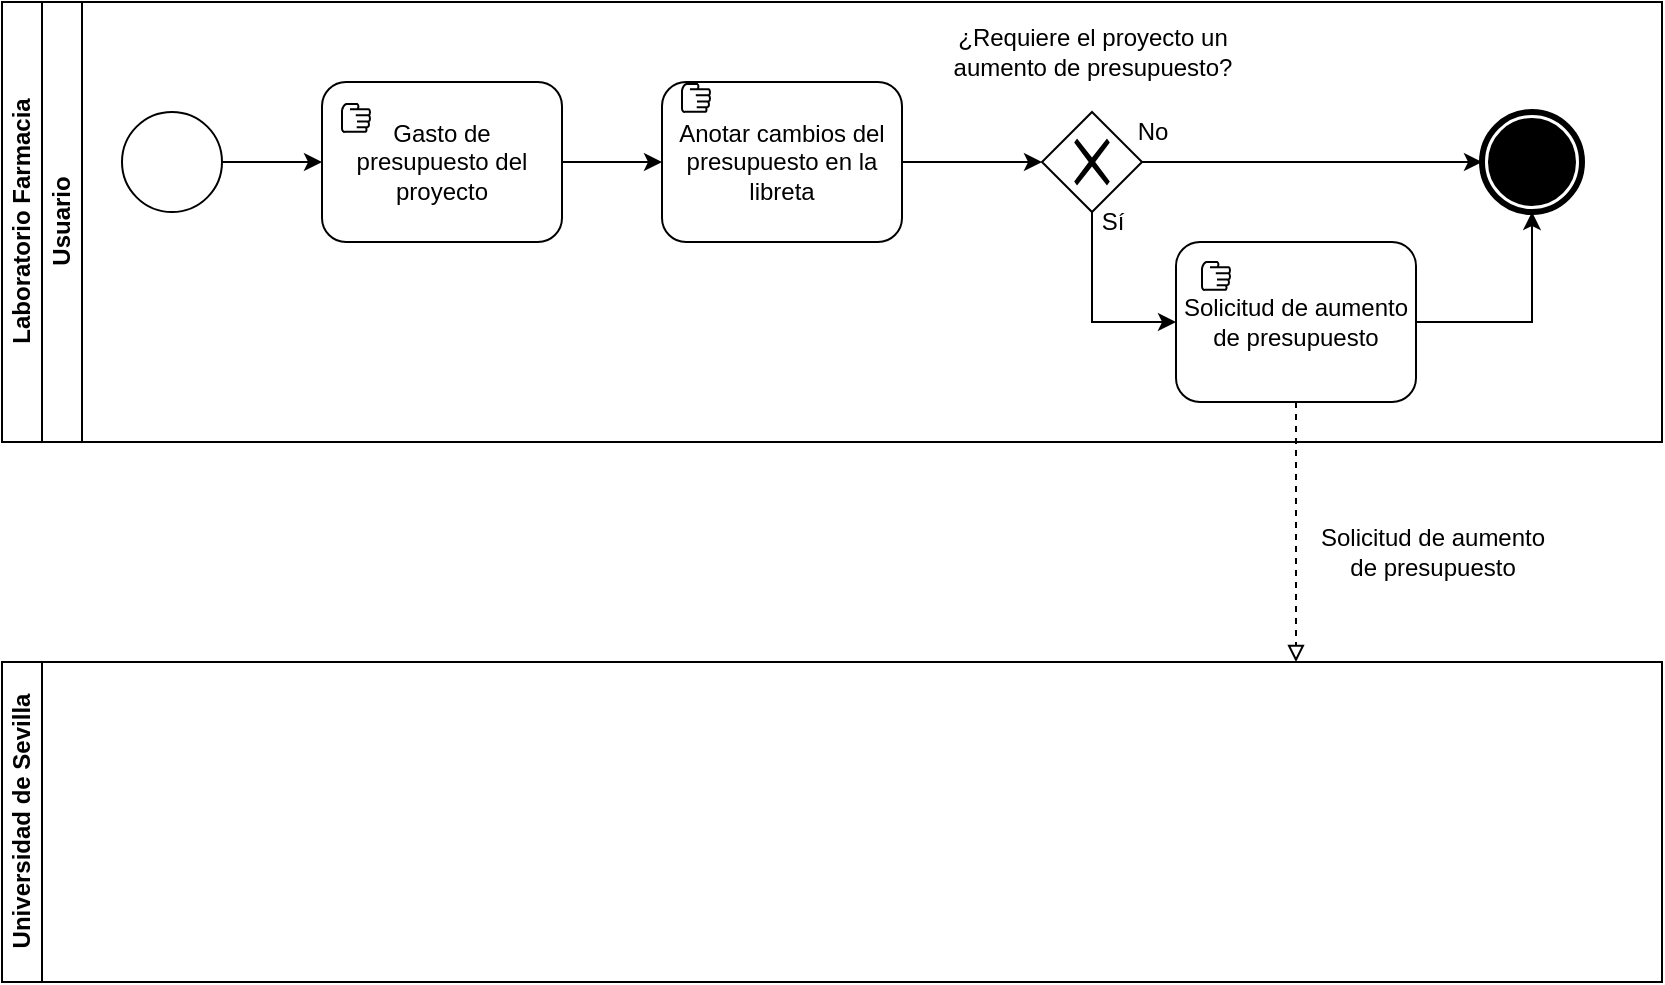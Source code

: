<mxfile version="13.9.9" type="device"><diagram id="prtHgNgQTEPvFCAcTncT" name="Page-1"><mxGraphModel dx="929" dy="576" grid="1" gridSize="10" guides="1" tooltips="1" connect="1" arrows="1" fold="1" page="1" pageScale="1" pageWidth="827" pageHeight="1169" math="0" shadow="0"><root><mxCell id="0"/><mxCell id="1" parent="0"/><mxCell id="0KC7KV78Sa8Y-Omau1Zs-1" value="Laboratorio Farmacia" style="swimlane;html=1;childLayout=stackLayout;resizeParent=1;resizeParentMax=0;horizontal=0;startSize=20;horizontalStack=0;" vertex="1" parent="1"><mxGeometry x="120" y="610" width="830" height="220" as="geometry"/></mxCell><mxCell id="0KC7KV78Sa8Y-Omau1Zs-2" value="Usuario" style="swimlane;html=1;startSize=20;horizontal=0;" vertex="1" parent="0KC7KV78Sa8Y-Omau1Zs-1"><mxGeometry x="20" width="810" height="220" as="geometry"/></mxCell><mxCell id="0KC7KV78Sa8Y-Omau1Zs-3" style="edgeStyle=orthogonalEdgeStyle;rounded=0;orthogonalLoop=1;jettySize=auto;html=1;exitX=1;exitY=0.5;exitDx=0;exitDy=0;entryX=0;entryY=0.5;entryDx=0;entryDy=0;" edge="1" parent="0KC7KV78Sa8Y-Omau1Zs-2" source="0KC7KV78Sa8Y-Omau1Zs-4" target="0KC7KV78Sa8Y-Omau1Zs-6"><mxGeometry relative="1" as="geometry"/></mxCell><mxCell id="0KC7KV78Sa8Y-Omau1Zs-4" value="" style="shape=mxgraph.bpmn.shape;html=1;verticalLabelPosition=bottom;labelBackgroundColor=#ffffff;verticalAlign=top;align=center;perimeter=ellipsePerimeter;outlineConnect=0;outline=standard;symbol=general;" vertex="1" parent="0KC7KV78Sa8Y-Omau1Zs-2"><mxGeometry x="40" y="55" width="50" height="50" as="geometry"/></mxCell><mxCell id="0KC7KV78Sa8Y-Omau1Zs-11" style="edgeStyle=orthogonalEdgeStyle;rounded=0;orthogonalLoop=1;jettySize=auto;html=1;exitX=1;exitY=0.5;exitDx=0;exitDy=0;entryX=0;entryY=0.5;entryDx=0;entryDy=0;" edge="1" parent="0KC7KV78Sa8Y-Omau1Zs-2" source="0KC7KV78Sa8Y-Omau1Zs-6" target="0KC7KV78Sa8Y-Omau1Zs-9"><mxGeometry relative="1" as="geometry"/></mxCell><mxCell id="0KC7KV78Sa8Y-Omau1Zs-6" value="Gasto de presupuesto del proyecto" style="shape=ext;rounded=1;html=1;whiteSpace=wrap;" vertex="1" parent="0KC7KV78Sa8Y-Omau1Zs-2"><mxGeometry x="140" y="40" width="120" height="80" as="geometry"/></mxCell><mxCell id="0KC7KV78Sa8Y-Omau1Zs-7" value="" style="shape=mxgraph.bpmn.manual_task;html=1;outlineConnect=0;" vertex="1" parent="0KC7KV78Sa8Y-Omau1Zs-2"><mxGeometry x="150" y="51" width="14" height="14" as="geometry"/></mxCell><mxCell id="0KC7KV78Sa8Y-Omau1Zs-8" value="" style="shape=mxgraph.bpmn.shape;html=1;verticalLabelPosition=bottom;labelBackgroundColor=#ffffff;verticalAlign=top;align=center;perimeter=ellipsePerimeter;outlineConnect=0;outline=end;symbol=terminate;" vertex="1" parent="0KC7KV78Sa8Y-Omau1Zs-2"><mxGeometry x="720" y="55" width="50" height="50" as="geometry"/></mxCell><mxCell id="0KC7KV78Sa8Y-Omau1Zs-13" style="edgeStyle=orthogonalEdgeStyle;rounded=0;orthogonalLoop=1;jettySize=auto;html=1;exitX=1;exitY=0.5;exitDx=0;exitDy=0;entryX=0;entryY=0.5;entryDx=0;entryDy=0;" edge="1" parent="0KC7KV78Sa8Y-Omau1Zs-2" source="0KC7KV78Sa8Y-Omau1Zs-9" target="0KC7KV78Sa8Y-Omau1Zs-12"><mxGeometry relative="1" as="geometry"/></mxCell><mxCell id="0KC7KV78Sa8Y-Omau1Zs-9" value="Anotar cambios del presupuesto en la libreta" style="shape=ext;rounded=1;html=1;whiteSpace=wrap;" vertex="1" parent="0KC7KV78Sa8Y-Omau1Zs-2"><mxGeometry x="310" y="40" width="120" height="80" as="geometry"/></mxCell><mxCell id="0KC7KV78Sa8Y-Omau1Zs-10" value="" style="shape=mxgraph.bpmn.manual_task;html=1;outlineConnect=0;" vertex="1" parent="0KC7KV78Sa8Y-Omau1Zs-2"><mxGeometry x="320" y="41" width="14" height="14" as="geometry"/></mxCell><mxCell id="0KC7KV78Sa8Y-Omau1Zs-14" style="edgeStyle=orthogonalEdgeStyle;rounded=0;orthogonalLoop=1;jettySize=auto;html=1;exitX=1;exitY=0.5;exitDx=0;exitDy=0;entryX=0;entryY=0.5;entryDx=0;entryDy=0;" edge="1" parent="0KC7KV78Sa8Y-Omau1Zs-2" source="0KC7KV78Sa8Y-Omau1Zs-12" target="0KC7KV78Sa8Y-Omau1Zs-8"><mxGeometry relative="1" as="geometry"/></mxCell><mxCell id="0KC7KV78Sa8Y-Omau1Zs-43" style="edgeStyle=orthogonalEdgeStyle;rounded=0;orthogonalLoop=1;jettySize=auto;html=1;exitX=0.5;exitY=1;exitDx=0;exitDy=0;entryX=0;entryY=0.5;entryDx=0;entryDy=0;" edge="1" parent="0KC7KV78Sa8Y-Omau1Zs-2" source="0KC7KV78Sa8Y-Omau1Zs-12" target="0KC7KV78Sa8Y-Omau1Zs-41"><mxGeometry relative="1" as="geometry"/></mxCell><mxCell id="0KC7KV78Sa8Y-Omau1Zs-12" value="" style="shape=mxgraph.bpmn.shape;html=1;verticalLabelPosition=bottom;labelBackgroundColor=#ffffff;verticalAlign=top;align=center;perimeter=rhombusPerimeter;background=gateway;outlineConnect=0;outline=none;symbol=exclusiveGw;" vertex="1" parent="0KC7KV78Sa8Y-Omau1Zs-2"><mxGeometry x="500" y="55" width="50" height="50" as="geometry"/></mxCell><mxCell id="0KC7KV78Sa8Y-Omau1Zs-44" style="edgeStyle=orthogonalEdgeStyle;rounded=0;orthogonalLoop=1;jettySize=auto;html=1;exitX=1;exitY=0.5;exitDx=0;exitDy=0;" edge="1" parent="0KC7KV78Sa8Y-Omau1Zs-2" source="0KC7KV78Sa8Y-Omau1Zs-41" target="0KC7KV78Sa8Y-Omau1Zs-8"><mxGeometry relative="1" as="geometry"/></mxCell><mxCell id="0KC7KV78Sa8Y-Omau1Zs-41" value="Solicitud de aumento de presupuesto" style="shape=ext;rounded=1;html=1;whiteSpace=wrap;" vertex="1" parent="0KC7KV78Sa8Y-Omau1Zs-2"><mxGeometry x="567" y="120" width="120" height="80" as="geometry"/></mxCell><mxCell id="0KC7KV78Sa8Y-Omau1Zs-42" value="" style="shape=mxgraph.bpmn.manual_task;html=1;outlineConnect=0;" vertex="1" parent="0KC7KV78Sa8Y-Omau1Zs-2"><mxGeometry x="580" y="130" width="14" height="14" as="geometry"/></mxCell><mxCell id="0KC7KV78Sa8Y-Omau1Zs-48" value="¿Requiere el proyecto un &lt;br&gt;aumento de presupuesto?" style="text;html=1;align=center;verticalAlign=middle;resizable=0;points=[];autosize=1;" vertex="1" parent="0KC7KV78Sa8Y-Omau1Zs-2"><mxGeometry x="450" y="10" width="150" height="30" as="geometry"/></mxCell><mxCell id="0KC7KV78Sa8Y-Omau1Zs-50" value="No" style="text;html=1;align=center;verticalAlign=middle;resizable=0;points=[];autosize=1;" vertex="1" parent="0KC7KV78Sa8Y-Omau1Zs-2"><mxGeometry x="540" y="55" width="30" height="20" as="geometry"/></mxCell><mxCell id="0KC7KV78Sa8Y-Omau1Zs-49" value="Sí" style="text;html=1;align=center;verticalAlign=middle;resizable=0;points=[];autosize=1;" vertex="1" parent="0KC7KV78Sa8Y-Omau1Zs-2"><mxGeometry x="520" y="100" width="30" height="20" as="geometry"/></mxCell><mxCell id="0KC7KV78Sa8Y-Omau1Zs-28" value="Universidad de Sevilla" style="swimlane;html=1;childLayout=stackLayout;resizeParent=1;resizeParentMax=0;horizontal=0;startSize=20;horizontalStack=0;" vertex="1" parent="1"><mxGeometry x="120" y="940" width="830" height="160" as="geometry"/></mxCell><mxCell id="0KC7KV78Sa8Y-Omau1Zs-46" style="edgeStyle=orthogonalEdgeStyle;rounded=0;orthogonalLoop=1;jettySize=auto;html=1;exitX=0.5;exitY=1;exitDx=0;exitDy=0;dashed=1;endArrow=block;endFill=0;" edge="1" parent="1" source="0KC7KV78Sa8Y-Omau1Zs-41"><mxGeometry relative="1" as="geometry"><mxPoint x="767" y="940" as="targetPoint"/></mxGeometry></mxCell><mxCell id="0KC7KV78Sa8Y-Omau1Zs-47" value="Solicitud de aumento &lt;br&gt;de presupuesto" style="text;html=1;align=center;verticalAlign=middle;resizable=0;points=[];autosize=1;" vertex="1" parent="1"><mxGeometry x="770" y="870" width="130" height="30" as="geometry"/></mxCell></root></mxGraphModel></diagram></mxfile>